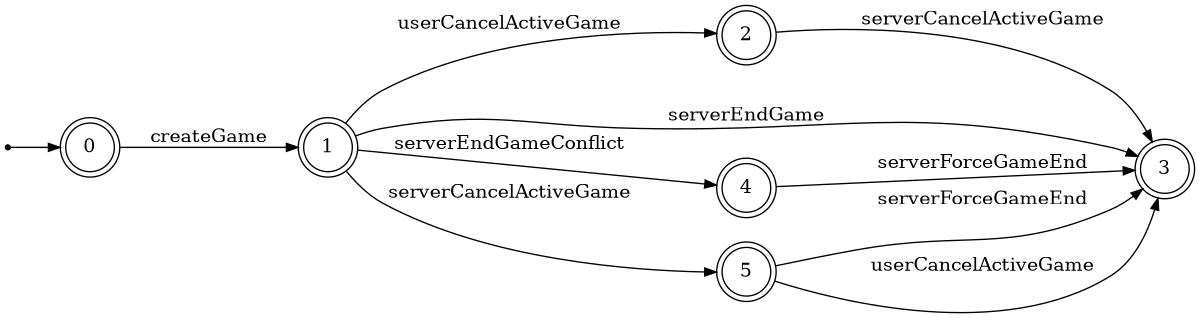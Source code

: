 digraph {
	ranksep=0.5 size="8, 8"
	rankdir=LR
	Initial [label="" fontsize=14.0 shape=point]
	0 [fontsize=14.0 shape=doublecircle]
	1 [fontsize=14.0 shape=doublecircle]
	2 [fontsize=14.0 shape=doublecircle]
	3 [fontsize=14.0 shape=doublecircle]
	4 [fontsize=14.0 shape=doublecircle]
	5 [fontsize=14.0 shape=doublecircle]
	Initial -> 0 [arrowsize=0.85]
	0 -> 1 [label=" createGame " arrowsize=0.85 fontsize=14.0]
	1 -> 5 [label=" serverCancelActiveGame " arrowsize=0.85 fontsize=14.0]
	1 -> 3 [label=" serverEndGame " arrowsize=0.85 fontsize=14.0]
	1 -> 4 [label=" serverEndGameConflict " arrowsize=0.85 fontsize=14.0]
	1 -> 2 [label=" userCancelActiveGame " arrowsize=0.85 fontsize=14.0]
	2 -> 3 [label=" serverCancelActiveGame " arrowsize=0.85 fontsize=14.0]
	4 -> 3 [label=" serverForceGameEnd " arrowsize=0.85 fontsize=14.0]
	5 -> 3 [label=" serverForceGameEnd " arrowsize=0.85 fontsize=14.0]
	5 -> 3 [label=" userCancelActiveGame " arrowsize=0.85 fontsize=14.0]
}
